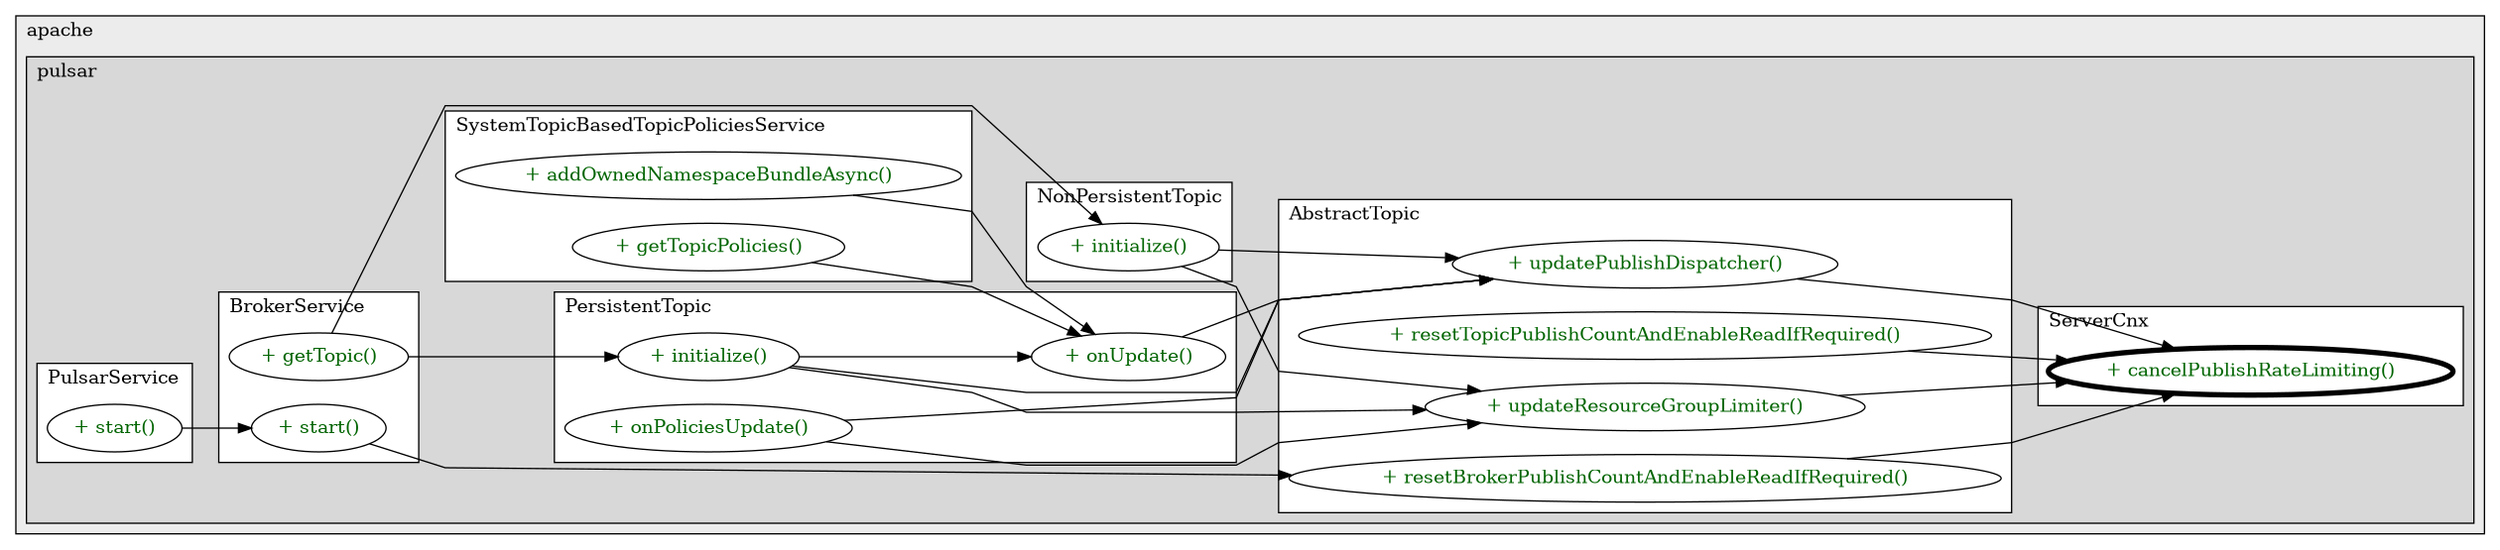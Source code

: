 @startuml

/' diagram meta data start
config=CallConfiguration;
{
  "rootMethod": "org.apache.pulsar.broker.service.ServerCnx#cancelPublishRateLimiting()",
  "projectClassification": {
    "searchMode": "OpenProject", // OpenProject, AllProjects
    "includedProjects": "",
    "pathEndKeywords": "*.impl",
    "isClientPath": "",
    "isClientName": "",
    "isTestPath": "",
    "isTestName": "",
    "isMappingPath": "",
    "isMappingName": "",
    "isDataAccessPath": "",
    "isDataAccessName": "",
    "isDataStructurePath": "",
    "isDataStructureName": "",
    "isInterfaceStructuresPath": "",
    "isInterfaceStructuresName": "",
    "isEntryPointPath": "",
    "isEntryPointName": "",
    "treatFinalFieldsAsMandatory": false
  },
  "graphRestriction": {
    "classPackageExcludeFilter": "",
    "classPackageIncludeFilter": "",
    "classNameExcludeFilter": "",
    "classNameIncludeFilter": "",
    "methodNameExcludeFilter": "",
    "methodNameIncludeFilter": "",
    "removeByInheritance": "", // inheritance/annotation based filtering is done in a second step
    "removeByAnnotation": "",
    "removeByClassPackage": "", // cleanup the graph after inheritance/annotation based filtering is done
    "removeByClassName": "",
    "cutMappings": false,
    "cutEnum": true,
    "cutTests": true,
    "cutClient": true,
    "cutDataAccess": true,
    "cutInterfaceStructures": true,
    "cutDataStructures": true,
    "cutGetterAndSetter": true,
    "cutConstructors": true
  },
  "graphTraversal": {
    "forwardDepth": 3,
    "backwardDepth": 3,
    "classPackageExcludeFilter": "",
    "classPackageIncludeFilter": "",
    "classNameExcludeFilter": "",
    "classNameIncludeFilter": "",
    "methodNameExcludeFilter": "",
    "methodNameIncludeFilter": "",
    "hideMappings": false,
    "hideDataStructures": false,
    "hidePrivateMethods": true,
    "hideInterfaceCalls": true, // indirection: implementation -> interface (is hidden) -> implementation
    "onlyShowApplicationEntryPoints": false, // root node is included
    "useMethodCallsForStructureDiagram": "ForwardOnly" // ForwardOnly, BothDirections, No
  },
  "details": {
    "aggregation": "GroupByClass", // ByClass, GroupByClass, None
    "showMethodParametersTypes": false,
    "showMethodParametersNames": false,
    "showMethodReturnType": false,
    "showPackageLevels": 2,
    "showCallOrder": false,
    "edgeMode": "MethodsOnly", // TypesOnly, MethodsOnly, TypesAndMethods, MethodsAndDirectTypeUsage
    "showDetailedClassStructure": false
  },
  "rootClass": "org.apache.pulsar.broker.service.ServerCnx",
  "extensionCallbackMethod": "" // qualified.class.name#methodName - signature: public static String method(String)
}
diagram meta data end '/



digraph g {
    rankdir="LR"
    splines=polyline
    

'nodes 
subgraph cluster_1411517106 { 
   	label=apache
	labeljust=l
	fillcolor="#ececec"
	style=filled
   
   subgraph cluster_523310109 { 
   	label=pulsar
	labeljust=l
	fillcolor="#d8d8d8"
	style=filled
   
   subgraph cluster_124084772 { 
   	label=SystemTopicBasedTopicPoliciesService
	labeljust=l
	fillcolor=white
	style=filled
   
   SystemTopicBasedTopicPoliciesService1718290011XXXaddOwnedNamespaceBundleAsync4359779[
	label="+ addOwnedNamespaceBundleAsync()"
	style=filled
	fillcolor=white
	tooltip="SystemTopicBasedTopicPoliciesService

&#10;  Add owned namespace bundle async.&#10; &#10;  @param namespaceBundle namespace bundle&#10; "
	fontcolor=darkgreen
];

SystemTopicBasedTopicPoliciesService1718290011XXXgetTopicPolicies896766266[
	label="+ getTopicPolicies()"
	style=filled
	fillcolor=white
	tooltip="SystemTopicBasedTopicPoliciesService

&#10;  Get global policies for a topic async.&#10;  @param topicName topic name&#10;  @return future of the topic policies&#10; "
	fontcolor=darkgreen
];
} 

subgraph cluster_1301977158 { 
   	label=AbstractTopic
	labeljust=l
	fillcolor=white
	style=filled
   
   AbstractTopic1718290011XXXresetBrokerPublishCountAndEnableReadIfRequired64711720[
	label="+ resetBrokerPublishCountAndEnableReadIfRequired()"
	style=filled
	fillcolor=white
	tooltip="AbstractTopic

null"
	fontcolor=darkgreen
];

AbstractTopic1718290011XXXresetTopicPublishCountAndEnableReadIfRequired0[
	label="+ resetTopicPublishCountAndEnableReadIfRequired()"
	style=filled
	fillcolor=white
	tooltip="AbstractTopic

null"
	fontcolor=darkgreen
];

AbstractTopic1718290011XXXupdatePublishDispatcher0[
	label="+ updatePublishDispatcher()"
	style=filled
	fillcolor=white
	tooltip="AbstractTopic

&#10;  update topic publish dispatcher for this topic.&#10; "
	fontcolor=darkgreen
];

AbstractTopic1718290011XXXupdateResourceGroupLimiter706925678[
	label="+ updateResourceGroupLimiter()"
	style=filled
	fillcolor=white
	tooltip="AbstractTopic

null"
	fontcolor=darkgreen
];
} 

subgraph cluster_1348467880 { 
   	label=NonPersistentTopic
	labeljust=l
	fillcolor=white
	style=filled
   
   NonPersistentTopic442146095XXXinitialize0[
	label="+ initialize()"
	style=filled
	fillcolor=white
	tooltip="NonPersistentTopic

null"
	fontcolor=darkgreen
];
} 

subgraph cluster_359057108 { 
   	label=PersistentTopic
	labeljust=l
	fillcolor=white
	style=filled
   
   PersistentTopic1101090806XXXinitialize0[
	label="+ initialize()"
	style=filled
	fillcolor=white
	tooltip="PersistentTopic

null"
	fontcolor=darkgreen
];

PersistentTopic1101090806XXXonPoliciesUpdate611538288[
	label="+ onPoliciesUpdate()"
	style=filled
	fillcolor=white
	tooltip="PersistentTopic

null"
	fontcolor=darkgreen
];

PersistentTopic1101090806XXXonUpdate1780265855[
	label="+ onUpdate()"
	style=filled
	fillcolor=white
	tooltip="PersistentTopic

null"
	fontcolor=darkgreen
];
} 

subgraph cluster_704824873 { 
   	label=BrokerService
	labeljust=l
	fillcolor=white
	style=filled
   
   BrokerService1718290011XXXgetTopic1865999729[
	label="+ getTopic()"
	style=filled
	fillcolor=white
	tooltip="BrokerService

null"
	fontcolor=darkgreen
];

BrokerService1718290011XXXstart0[
	label="+ start()"
	style=filled
	fillcolor=white
	tooltip="BrokerService

null"
	fontcolor=darkgreen
];
} 

subgraph cluster_787305602 { 
   	label=PulsarService
	labeljust=l
	fillcolor=white
	style=filled
   
   PulsarService724302956XXXstart0[
	label="+ start()"
	style=filled
	fillcolor=white
	tooltip="PulsarService

&#10;  Start the pulsar service instance.&#10; "
	fontcolor=darkgreen
];
} 

subgraph cluster_923169591 { 
   	label=ServerCnx
	labeljust=l
	fillcolor=white
	style=filled
   
   ServerCnx1718290011XXXcancelPublishRateLimiting0[
	label="+ cancelPublishRateLimiting()"
	style=filled
	fillcolor=white
	tooltip="ServerCnx

null"
	penwidth=4
	fontcolor=darkgreen
];
} 
} 
} 

'edges    
AbstractTopic1718290011XXXresetBrokerPublishCountAndEnableReadIfRequired64711720 -> ServerCnx1718290011XXXcancelPublishRateLimiting0;
AbstractTopic1718290011XXXresetTopicPublishCountAndEnableReadIfRequired0 -> ServerCnx1718290011XXXcancelPublishRateLimiting0;
AbstractTopic1718290011XXXupdatePublishDispatcher0 -> ServerCnx1718290011XXXcancelPublishRateLimiting0;
AbstractTopic1718290011XXXupdateResourceGroupLimiter706925678 -> ServerCnx1718290011XXXcancelPublishRateLimiting0;
BrokerService1718290011XXXgetTopic1865999729 -> NonPersistentTopic442146095XXXinitialize0;
BrokerService1718290011XXXgetTopic1865999729 -> PersistentTopic1101090806XXXinitialize0;
BrokerService1718290011XXXstart0 -> AbstractTopic1718290011XXXresetBrokerPublishCountAndEnableReadIfRequired64711720;
NonPersistentTopic442146095XXXinitialize0 -> AbstractTopic1718290011XXXupdatePublishDispatcher0;
NonPersistentTopic442146095XXXinitialize0 -> AbstractTopic1718290011XXXupdateResourceGroupLimiter706925678;
PersistentTopic1101090806XXXinitialize0 -> AbstractTopic1718290011XXXupdatePublishDispatcher0;
PersistentTopic1101090806XXXinitialize0 -> AbstractTopic1718290011XXXupdateResourceGroupLimiter706925678;
PersistentTopic1101090806XXXinitialize0 -> PersistentTopic1101090806XXXonUpdate1780265855;
PersistentTopic1101090806XXXonPoliciesUpdate611538288 -> AbstractTopic1718290011XXXupdatePublishDispatcher0;
PersistentTopic1101090806XXXonPoliciesUpdate611538288 -> AbstractTopic1718290011XXXupdateResourceGroupLimiter706925678;
PersistentTopic1101090806XXXonUpdate1780265855 -> AbstractTopic1718290011XXXupdatePublishDispatcher0;
PulsarService724302956XXXstart0 -> BrokerService1718290011XXXstart0;
SystemTopicBasedTopicPoliciesService1718290011XXXaddOwnedNamespaceBundleAsync4359779 -> PersistentTopic1101090806XXXonUpdate1780265855;
SystemTopicBasedTopicPoliciesService1718290011XXXgetTopicPolicies896766266 -> PersistentTopic1101090806XXXonUpdate1780265855;
    
}
@enduml